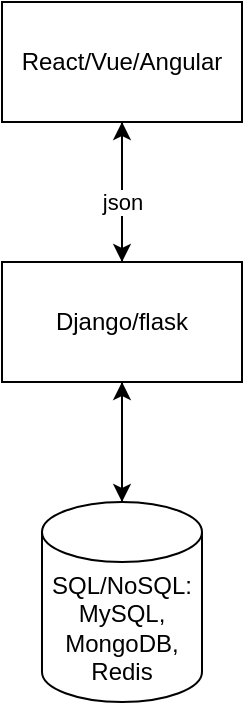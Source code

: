 <mxfile version="22.1.11" type="github">
  <diagram name="第 1 页" id="D8S4acnLhqAKraSrzIpJ">
    <mxGraphModel dx="954" dy="606" grid="1" gridSize="10" guides="1" tooltips="1" connect="1" arrows="1" fold="1" page="1" pageScale="1" pageWidth="827" pageHeight="1169" math="0" shadow="0">
      <root>
        <mxCell id="0" />
        <mxCell id="1" parent="0" />
        <mxCell id="S-drlWLL-34xeZ3a_UxQ-2" style="edgeStyle=orthogonalEdgeStyle;rounded=0;orthogonalLoop=1;jettySize=auto;html=1;exitX=0.5;exitY=0;exitDx=0;exitDy=0;" edge="1" parent="1" source="R-vP8RV_rIgtyst-iiZz-1">
          <mxGeometry relative="1" as="geometry">
            <mxPoint x="160" y="110" as="targetPoint" />
          </mxGeometry>
        </mxCell>
        <mxCell id="R-vP8RV_rIgtyst-iiZz-1" value="Django/flask" style="rounded=0;whiteSpace=wrap;html=1;" parent="1" vertex="1">
          <mxGeometry x="100" y="180" width="120" height="60" as="geometry" />
        </mxCell>
        <mxCell id="S-drlWLL-34xeZ3a_UxQ-1" style="edgeStyle=orthogonalEdgeStyle;rounded=0;orthogonalLoop=1;jettySize=auto;html=1;exitX=0.5;exitY=1;exitDx=0;exitDy=0;entryX=0.5;entryY=0;entryDx=0;entryDy=0;" edge="1" parent="1" source="R-vP8RV_rIgtyst-iiZz-4" target="R-vP8RV_rIgtyst-iiZz-1">
          <mxGeometry relative="1" as="geometry" />
        </mxCell>
        <mxCell id="S-drlWLL-34xeZ3a_UxQ-3" value="json&lt;br&gt;" style="edgeLabel;html=1;align=center;verticalAlign=middle;resizable=0;points=[];" vertex="1" connectable="0" parent="S-drlWLL-34xeZ3a_UxQ-1">
          <mxGeometry x="-0.2" y="-1" relative="1" as="geometry">
            <mxPoint x="1" y="12" as="offset" />
          </mxGeometry>
        </mxCell>
        <mxCell id="R-vP8RV_rIgtyst-iiZz-4" value="React/Vue/Angular" style="rounded=0;whiteSpace=wrap;html=1;" parent="1" vertex="1">
          <mxGeometry x="100" y="50" width="120" height="60" as="geometry" />
        </mxCell>
        <mxCell id="S-drlWLL-34xeZ3a_UxQ-6" style="edgeStyle=orthogonalEdgeStyle;rounded=0;orthogonalLoop=1;jettySize=auto;html=1;exitX=0.5;exitY=0;exitDx=0;exitDy=0;exitPerimeter=0;" edge="1" parent="1" source="S-drlWLL-34xeZ3a_UxQ-4">
          <mxGeometry relative="1" as="geometry">
            <mxPoint x="160" y="240" as="targetPoint" />
          </mxGeometry>
        </mxCell>
        <mxCell id="S-drlWLL-34xeZ3a_UxQ-4" value="SQL/NoSQL:&lt;br&gt;MySQL, MongoDB, Redis" style="shape=cylinder3;whiteSpace=wrap;html=1;boundedLbl=1;backgroundOutline=1;size=15;" vertex="1" parent="1">
          <mxGeometry x="120" y="300" width="80" height="100" as="geometry" />
        </mxCell>
        <mxCell id="S-drlWLL-34xeZ3a_UxQ-5" style="edgeStyle=orthogonalEdgeStyle;rounded=0;orthogonalLoop=1;jettySize=auto;html=1;exitX=0.5;exitY=1;exitDx=0;exitDy=0;entryX=0.5;entryY=0;entryDx=0;entryDy=0;entryPerimeter=0;" edge="1" parent="1" source="R-vP8RV_rIgtyst-iiZz-1" target="S-drlWLL-34xeZ3a_UxQ-4">
          <mxGeometry relative="1" as="geometry" />
        </mxCell>
      </root>
    </mxGraphModel>
  </diagram>
</mxfile>
